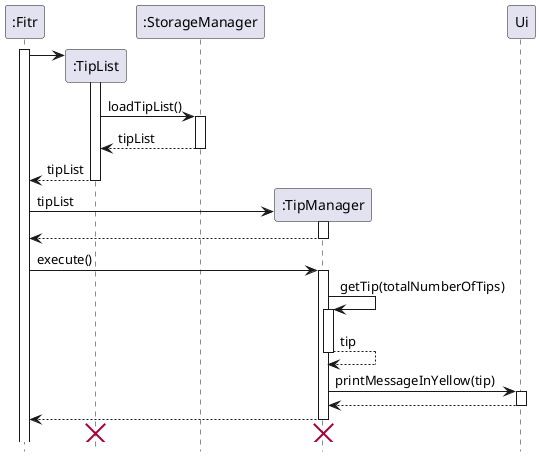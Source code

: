 @startuml
participant ":Fitr" as Fitr
participant ":TipList" as TipList
participant ":StorageManager" as StorageManager
participant ":TipManager" as TipManager
activate Fitr
create TipList
Fitr -> TipList++
TipList -> StorageManager++ : loadTipList()
return tipList
deactivate StorageManager
TipList --> Fitr: tipList
deactivate TipList

create TipManager
Fitr -> TipManager++: tipList
return
Fitr -> TipManager++: execute()
TipManager -> TipManager++: getTip(totalNumberOfTips)
return tip
TipManager -> Ui++: printMessageInYellow(tip)
return
return
TipManager -[hidden]-> Fitr
destroy TipManager
destroy TipList
hide footbox
@enduml